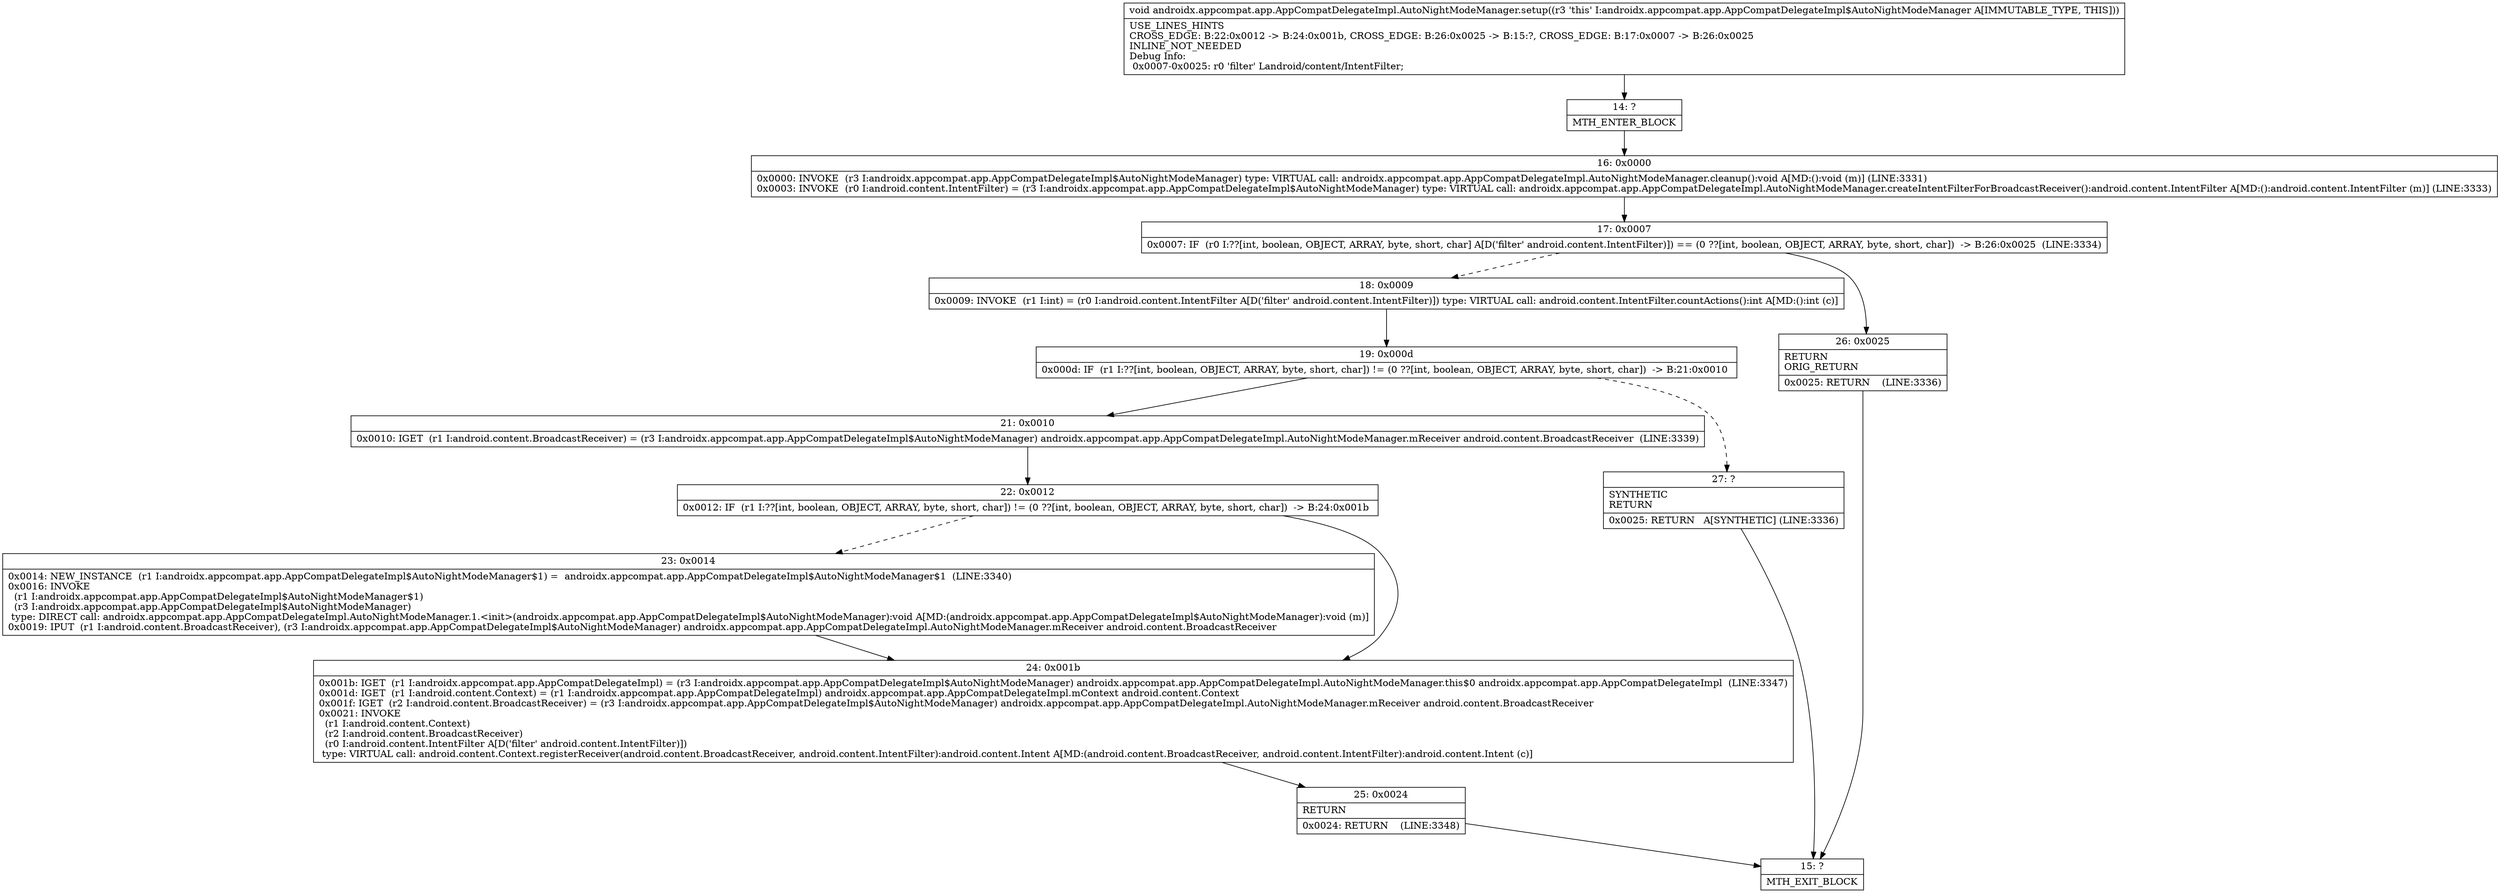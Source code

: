 digraph "CFG forandroidx.appcompat.app.AppCompatDelegateImpl.AutoNightModeManager.setup()V" {
Node_14 [shape=record,label="{14\:\ ?|MTH_ENTER_BLOCK\l}"];
Node_16 [shape=record,label="{16\:\ 0x0000|0x0000: INVOKE  (r3 I:androidx.appcompat.app.AppCompatDelegateImpl$AutoNightModeManager) type: VIRTUAL call: androidx.appcompat.app.AppCompatDelegateImpl.AutoNightModeManager.cleanup():void A[MD:():void (m)] (LINE:3331)\l0x0003: INVOKE  (r0 I:android.content.IntentFilter) = (r3 I:androidx.appcompat.app.AppCompatDelegateImpl$AutoNightModeManager) type: VIRTUAL call: androidx.appcompat.app.AppCompatDelegateImpl.AutoNightModeManager.createIntentFilterForBroadcastReceiver():android.content.IntentFilter A[MD:():android.content.IntentFilter (m)] (LINE:3333)\l}"];
Node_17 [shape=record,label="{17\:\ 0x0007|0x0007: IF  (r0 I:??[int, boolean, OBJECT, ARRAY, byte, short, char] A[D('filter' android.content.IntentFilter)]) == (0 ??[int, boolean, OBJECT, ARRAY, byte, short, char])  \-\> B:26:0x0025  (LINE:3334)\l}"];
Node_18 [shape=record,label="{18\:\ 0x0009|0x0009: INVOKE  (r1 I:int) = (r0 I:android.content.IntentFilter A[D('filter' android.content.IntentFilter)]) type: VIRTUAL call: android.content.IntentFilter.countActions():int A[MD:():int (c)]\l}"];
Node_19 [shape=record,label="{19\:\ 0x000d|0x000d: IF  (r1 I:??[int, boolean, OBJECT, ARRAY, byte, short, char]) != (0 ??[int, boolean, OBJECT, ARRAY, byte, short, char])  \-\> B:21:0x0010 \l}"];
Node_21 [shape=record,label="{21\:\ 0x0010|0x0010: IGET  (r1 I:android.content.BroadcastReceiver) = (r3 I:androidx.appcompat.app.AppCompatDelegateImpl$AutoNightModeManager) androidx.appcompat.app.AppCompatDelegateImpl.AutoNightModeManager.mReceiver android.content.BroadcastReceiver  (LINE:3339)\l}"];
Node_22 [shape=record,label="{22\:\ 0x0012|0x0012: IF  (r1 I:??[int, boolean, OBJECT, ARRAY, byte, short, char]) != (0 ??[int, boolean, OBJECT, ARRAY, byte, short, char])  \-\> B:24:0x001b \l}"];
Node_23 [shape=record,label="{23\:\ 0x0014|0x0014: NEW_INSTANCE  (r1 I:androidx.appcompat.app.AppCompatDelegateImpl$AutoNightModeManager$1) =  androidx.appcompat.app.AppCompatDelegateImpl$AutoNightModeManager$1  (LINE:3340)\l0x0016: INVOKE  \l  (r1 I:androidx.appcompat.app.AppCompatDelegateImpl$AutoNightModeManager$1)\l  (r3 I:androidx.appcompat.app.AppCompatDelegateImpl$AutoNightModeManager)\l type: DIRECT call: androidx.appcompat.app.AppCompatDelegateImpl.AutoNightModeManager.1.\<init\>(androidx.appcompat.app.AppCompatDelegateImpl$AutoNightModeManager):void A[MD:(androidx.appcompat.app.AppCompatDelegateImpl$AutoNightModeManager):void (m)]\l0x0019: IPUT  (r1 I:android.content.BroadcastReceiver), (r3 I:androidx.appcompat.app.AppCompatDelegateImpl$AutoNightModeManager) androidx.appcompat.app.AppCompatDelegateImpl.AutoNightModeManager.mReceiver android.content.BroadcastReceiver \l}"];
Node_24 [shape=record,label="{24\:\ 0x001b|0x001b: IGET  (r1 I:androidx.appcompat.app.AppCompatDelegateImpl) = (r3 I:androidx.appcompat.app.AppCompatDelegateImpl$AutoNightModeManager) androidx.appcompat.app.AppCompatDelegateImpl.AutoNightModeManager.this$0 androidx.appcompat.app.AppCompatDelegateImpl  (LINE:3347)\l0x001d: IGET  (r1 I:android.content.Context) = (r1 I:androidx.appcompat.app.AppCompatDelegateImpl) androidx.appcompat.app.AppCompatDelegateImpl.mContext android.content.Context \l0x001f: IGET  (r2 I:android.content.BroadcastReceiver) = (r3 I:androidx.appcompat.app.AppCompatDelegateImpl$AutoNightModeManager) androidx.appcompat.app.AppCompatDelegateImpl.AutoNightModeManager.mReceiver android.content.BroadcastReceiver \l0x0021: INVOKE  \l  (r1 I:android.content.Context)\l  (r2 I:android.content.BroadcastReceiver)\l  (r0 I:android.content.IntentFilter A[D('filter' android.content.IntentFilter)])\l type: VIRTUAL call: android.content.Context.registerReceiver(android.content.BroadcastReceiver, android.content.IntentFilter):android.content.Intent A[MD:(android.content.BroadcastReceiver, android.content.IntentFilter):android.content.Intent (c)]\l}"];
Node_25 [shape=record,label="{25\:\ 0x0024|RETURN\l|0x0024: RETURN    (LINE:3348)\l}"];
Node_15 [shape=record,label="{15\:\ ?|MTH_EXIT_BLOCK\l}"];
Node_27 [shape=record,label="{27\:\ ?|SYNTHETIC\lRETURN\l|0x0025: RETURN   A[SYNTHETIC] (LINE:3336)\l}"];
Node_26 [shape=record,label="{26\:\ 0x0025|RETURN\lORIG_RETURN\l|0x0025: RETURN    (LINE:3336)\l}"];
MethodNode[shape=record,label="{void androidx.appcompat.app.AppCompatDelegateImpl.AutoNightModeManager.setup((r3 'this' I:androidx.appcompat.app.AppCompatDelegateImpl$AutoNightModeManager A[IMMUTABLE_TYPE, THIS]))  | USE_LINES_HINTS\lCROSS_EDGE: B:22:0x0012 \-\> B:24:0x001b, CROSS_EDGE: B:26:0x0025 \-\> B:15:?, CROSS_EDGE: B:17:0x0007 \-\> B:26:0x0025\lINLINE_NOT_NEEDED\lDebug Info:\l  0x0007\-0x0025: r0 'filter' Landroid\/content\/IntentFilter;\l}"];
MethodNode -> Node_14;Node_14 -> Node_16;
Node_16 -> Node_17;
Node_17 -> Node_18[style=dashed];
Node_17 -> Node_26;
Node_18 -> Node_19;
Node_19 -> Node_21;
Node_19 -> Node_27[style=dashed];
Node_21 -> Node_22;
Node_22 -> Node_23[style=dashed];
Node_22 -> Node_24;
Node_23 -> Node_24;
Node_24 -> Node_25;
Node_25 -> Node_15;
Node_27 -> Node_15;
Node_26 -> Node_15;
}

